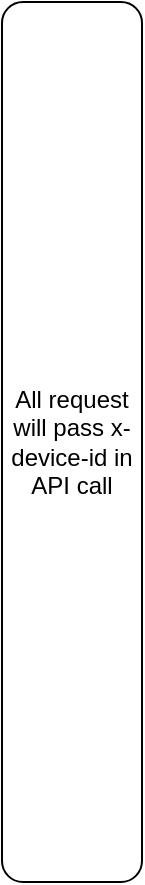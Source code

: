 <mxfile version="13.3.9" type="github">
  <diagram id="UjOl7C_jsXXyf1ehuvvA" name="Page-1">
    <mxGraphModel dx="1424" dy="786" grid="1" gridSize="10" guides="1" tooltips="1" connect="1" arrows="1" fold="1" page="1" pageScale="1" pageWidth="850" pageHeight="1100" math="0" shadow="0">
      <root>
        <mxCell id="0" />
        <mxCell id="1" parent="0" />
        <mxCell id="bYSNxd6Yn3illK7QRajw-2" value="All request will pass x-device-id in API call" style="rounded=1;whiteSpace=wrap;html=1;" vertex="1" parent="1">
          <mxGeometry x="100" y="180" width="70" height="440" as="geometry" />
        </mxCell>
      </root>
    </mxGraphModel>
  </diagram>
</mxfile>
